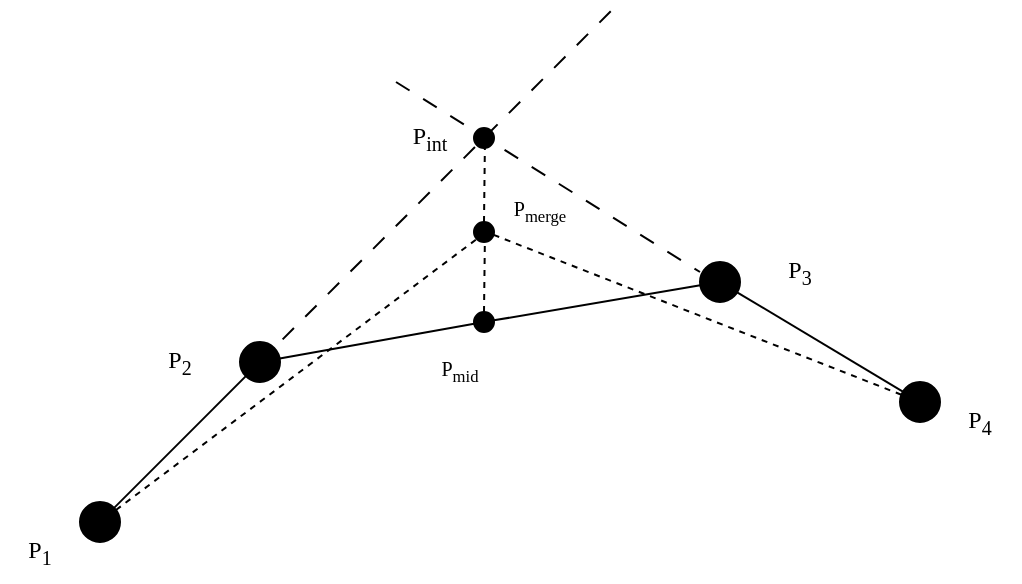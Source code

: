 <mxfile version="27.2.0">
  <diagram name="第 1 页" id="JENqasZ1mPjvswRLHKh5">
    <mxGraphModel dx="792" dy="417" grid="1" gridSize="10" guides="1" tooltips="1" connect="1" arrows="1" fold="1" page="1" pageScale="1" pageWidth="827" pageHeight="1169" math="0" shadow="0">
      <root>
        <mxCell id="0" />
        <mxCell id="1" parent="0" />
        <mxCell id="-pj--SJAyk4YY9NGROmd-1" value="" style="ellipse;whiteSpace=wrap;html=1;aspect=fixed;fillColor=#000000;fontFamily=Times New Roman;" vertex="1" parent="1">
          <mxGeometry x="150" y="340" width="20" height="20" as="geometry" />
        </mxCell>
        <mxCell id="-pj--SJAyk4YY9NGROmd-2" value="" style="ellipse;whiteSpace=wrap;html=1;aspect=fixed;fillColor=#000000;fontFamily=Times New Roman;" vertex="1" parent="1">
          <mxGeometry x="230" y="260" width="20" height="20" as="geometry" />
        </mxCell>
        <mxCell id="-pj--SJAyk4YY9NGROmd-3" value="" style="ellipse;whiteSpace=wrap;html=1;aspect=fixed;fillColor=#000000;fontFamily=Times New Roman;" vertex="1" parent="1">
          <mxGeometry x="460" y="220" width="20" height="20" as="geometry" />
        </mxCell>
        <mxCell id="-pj--SJAyk4YY9NGROmd-6" value="P&lt;sub&gt;1&lt;/sub&gt;" style="text;html=1;align=center;verticalAlign=middle;whiteSpace=wrap;rounded=0;fontFamily=Times New Roman;" vertex="1" parent="1">
          <mxGeometry x="110" y="350" width="40" height="30" as="geometry" />
        </mxCell>
        <mxCell id="-pj--SJAyk4YY9NGROmd-7" value="P&lt;sub&gt;2&lt;/sub&gt;" style="text;html=1;align=center;verticalAlign=middle;whiteSpace=wrap;rounded=0;fontFamily=Times New Roman;" vertex="1" parent="1">
          <mxGeometry x="180" y="255" width="40" height="30" as="geometry" />
        </mxCell>
        <mxCell id="-pj--SJAyk4YY9NGROmd-8" value="&lt;font&gt;P&lt;sub&gt;3&lt;/sub&gt;&lt;/font&gt;" style="text;html=1;align=center;verticalAlign=middle;whiteSpace=wrap;rounded=0;fontFamily=Times New Roman;" vertex="1" parent="1">
          <mxGeometry x="490" y="210" width="40" height="30" as="geometry" />
        </mxCell>
        <mxCell id="-pj--SJAyk4YY9NGROmd-9" value="P&lt;sub&gt;4&lt;/sub&gt;" style="text;html=1;align=center;verticalAlign=middle;whiteSpace=wrap;rounded=0;fontFamily=Times New Roman;" vertex="1" parent="1">
          <mxGeometry x="580" y="285" width="40" height="30" as="geometry" />
        </mxCell>
        <mxCell id="-pj--SJAyk4YY9NGROmd-10" value="" style="endArrow=none;html=1;rounded=0;fontFamily=Times New Roman;" edge="1" parent="1" source="-pj--SJAyk4YY9NGROmd-1" target="-pj--SJAyk4YY9NGROmd-2">
          <mxGeometry width="50" height="50" relative="1" as="geometry">
            <mxPoint x="170" y="410" as="sourcePoint" />
            <mxPoint x="220" y="360" as="targetPoint" />
          </mxGeometry>
        </mxCell>
        <mxCell id="-pj--SJAyk4YY9NGROmd-11" value="" style="endArrow=none;html=1;rounded=0;fontFamily=Times New Roman;" edge="1" parent="1" source="-pj--SJAyk4YY9NGROmd-23" target="-pj--SJAyk4YY9NGROmd-3">
          <mxGeometry width="50" height="50" relative="1" as="geometry">
            <mxPoint x="320" y="466" as="sourcePoint" />
            <mxPoint x="456" y="330" as="targetPoint" />
          </mxGeometry>
        </mxCell>
        <mxCell id="-pj--SJAyk4YY9NGROmd-13" value="" style="endArrow=none;dashed=1;html=1;rounded=0;dashPattern=8 8;startSize=6;movable=0;resizable=0;rotatable=0;deletable=0;editable=0;locked=1;connectable=0;" edge="1" parent="1">
          <mxGeometry width="50" height="50" relative="1" as="geometry">
            <mxPoint x="240" y="270" as="sourcePoint" />
            <mxPoint x="420" y="90" as="targetPoint" />
          </mxGeometry>
        </mxCell>
        <mxCell id="-pj--SJAyk4YY9NGROmd-19" value="" style="ellipse;fillColor=#000000;fontFamily=Times New Roman;" vertex="1" parent="1">
          <mxGeometry x="347" y="153" width="10" height="10" as="geometry" />
        </mxCell>
        <mxCell id="-pj--SJAyk4YY9NGROmd-20" value="" style="endArrow=none;html=1;rounded=0;dashed=1;dashPattern=8 8;movable=0;resizable=0;rotatable=0;deletable=0;editable=0;locked=1;connectable=0;" edge="1" parent="1">
          <mxGeometry width="50" height="50" relative="1" as="geometry">
            <mxPoint x="308" y="130" as="sourcePoint" />
            <mxPoint x="460" y="225" as="targetPoint" />
          </mxGeometry>
        </mxCell>
        <mxCell id="-pj--SJAyk4YY9NGROmd-22" value="&lt;span&gt;&lt;font&gt;P&lt;sub&gt;int&lt;/sub&gt;&lt;/font&gt;&lt;/span&gt;" style="text;html=1;align=center;verticalAlign=middle;whiteSpace=wrap;rounded=0;fontSize=12;fontFamily=Times New Roman;" vertex="1" parent="1">
          <mxGeometry x="310" y="144.5" width="30" height="27" as="geometry" />
        </mxCell>
        <mxCell id="-pj--SJAyk4YY9NGROmd-24" value="" style="endArrow=none;html=1;rounded=0;fontFamily=Times New Roman;" edge="1" parent="1" source="-pj--SJAyk4YY9NGROmd-2" target="-pj--SJAyk4YY9NGROmd-23">
          <mxGeometry width="50" height="50" relative="1" as="geometry">
            <mxPoint x="250" y="268" as="sourcePoint" />
            <mxPoint x="460" y="232" as="targetPoint" />
          </mxGeometry>
        </mxCell>
        <mxCell id="-pj--SJAyk4YY9NGROmd-23" value="" style="ellipse;fillColor=#000000;fontFamily=Times New Roman;" vertex="1" parent="1">
          <mxGeometry x="347" y="245" width="10" height="10" as="geometry" />
        </mxCell>
        <mxCell id="-pj--SJAyk4YY9NGROmd-25" value="&lt;font&gt;P&lt;sub&gt;mid&lt;/sub&gt;&lt;/font&gt;" style="text;html=1;align=center;verticalAlign=middle;whiteSpace=wrap;rounded=0;fontSize=10;fontFamily=Times New Roman;" vertex="1" parent="1">
          <mxGeometry x="320" y="260" width="40" height="30" as="geometry" />
        </mxCell>
        <mxCell id="-pj--SJAyk4YY9NGROmd-26" value="" style="endArrow=none;dashed=1;html=1;rounded=0;entryX=0.546;entryY=0.756;entryDx=0;entryDy=0;entryPerimeter=0;fontFamily=Times New Roman;" edge="1" parent="1" source="-pj--SJAyk4YY9NGROmd-27" target="-pj--SJAyk4YY9NGROmd-19">
          <mxGeometry width="50" height="50" relative="1" as="geometry">
            <mxPoint x="330" y="240" as="sourcePoint" />
            <mxPoint x="380" y="190" as="targetPoint" />
          </mxGeometry>
        </mxCell>
        <mxCell id="-pj--SJAyk4YY9NGROmd-28" value="" style="endArrow=none;dashed=1;html=1;rounded=0;entryX=0.546;entryY=0.756;entryDx=0;entryDy=0;entryPerimeter=0;fontFamily=Times New Roman;" edge="1" parent="1" source="-pj--SJAyk4YY9NGROmd-23" target="-pj--SJAyk4YY9NGROmd-27">
          <mxGeometry width="50" height="50" relative="1" as="geometry">
            <mxPoint x="352" y="245" as="sourcePoint" />
            <mxPoint x="352" y="161" as="targetPoint" />
          </mxGeometry>
        </mxCell>
        <mxCell id="-pj--SJAyk4YY9NGROmd-27" value="" style="ellipse;fillColor=#000000;fontFamily=Times New Roman;" vertex="1" parent="1">
          <mxGeometry x="347" y="200" width="10" height="10" as="geometry" />
        </mxCell>
        <mxCell id="-pj--SJAyk4YY9NGROmd-29" value="&lt;font&gt;P&lt;sub&gt;merge&lt;/sub&gt;&lt;/font&gt;" style="text;html=1;align=center;verticalAlign=middle;whiteSpace=wrap;rounded=0;fontSize=10;fontFamily=Times New Roman;" vertex="1" parent="1">
          <mxGeometry x="360" y="180" width="40" height="30" as="geometry" />
        </mxCell>
        <mxCell id="-pj--SJAyk4YY9NGROmd-30" value="" style="endArrow=none;dashed=1;html=1;strokeWidth=1;rounded=0;entryX=0.721;entryY=0.542;entryDx=0;entryDy=0;entryPerimeter=0;fontSize=7;fontFamily=Times New Roman;" edge="1" parent="1" source="-pj--SJAyk4YY9NGROmd-4" target="-pj--SJAyk4YY9NGROmd-27">
          <mxGeometry width="50" height="50" relative="1" as="geometry">
            <mxPoint x="603.573" y="351.379" as="sourcePoint" />
            <mxPoint x="336.42" y="230.0" as="targetPoint" />
          </mxGeometry>
        </mxCell>
        <mxCell id="-pj--SJAyk4YY9NGROmd-31" value="" style="endArrow=none;dashed=1;html=1;strokeWidth=1;rounded=0;entryX=0.674;entryY=0.449;entryDx=0;entryDy=0;entryPerimeter=0;fontSize=7;fontFamily=Times New Roman;" edge="1" parent="1" source="-pj--SJAyk4YY9NGROmd-1" target="-pj--SJAyk4YY9NGROmd-27">
          <mxGeometry width="50" height="50" relative="1" as="geometry">
            <mxPoint x="517" y="481" as="sourcePoint" />
            <mxPoint x="250" y="360" as="targetPoint" />
          </mxGeometry>
        </mxCell>
        <mxCell id="-pj--SJAyk4YY9NGROmd-32" value="" style="endArrow=none;html=1;rounded=0;fontFamily=Times New Roman;" edge="1" parent="1" source="-pj--SJAyk4YY9NGROmd-3" target="-pj--SJAyk4YY9NGROmd-4">
          <mxGeometry width="50" height="50" relative="1" as="geometry">
            <mxPoint x="478" y="235" as="sourcePoint" />
            <mxPoint x="630" y="330" as="targetPoint" />
          </mxGeometry>
        </mxCell>
        <mxCell id="-pj--SJAyk4YY9NGROmd-4" value="" style="ellipse;whiteSpace=wrap;html=1;aspect=fixed;fillColor=#000000;fontFamily=Times New Roman;" vertex="1" parent="1">
          <mxGeometry x="560" y="280" width="20" height="20" as="geometry" />
        </mxCell>
      </root>
    </mxGraphModel>
  </diagram>
</mxfile>
